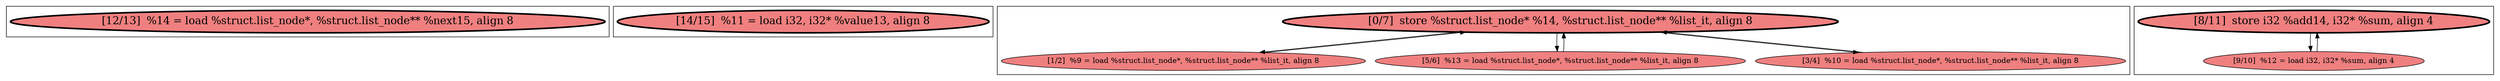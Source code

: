 
digraph G {





subgraph cluster3 {


node140 [penwidth=3.0,fontsize=20,fillcolor=lightcoral,label="[12/13]  %14 = load %struct.list_node*, %struct.list_node** %next15, align 8",shape=ellipse,style=filled ]



}

subgraph cluster2 {


node139 [penwidth=3.0,fontsize=20,fillcolor=lightcoral,label="[14/15]  %11 = load i32, i32* %value13, align 8",shape=ellipse,style=filled ]



}

subgraph cluster0 {


node135 [penwidth=3.0,fontsize=20,fillcolor=lightcoral,label="[0/7]  store %struct.list_node* %14, %struct.list_node** %list_it, align 8",shape=ellipse,style=filled ]
node136 [fillcolor=lightcoral,label="[1/2]  %9 = load %struct.list_node*, %struct.list_node** %list_it, align 8",shape=ellipse,style=filled ]
node133 [fillcolor=lightcoral,label="[5/6]  %13 = load %struct.list_node*, %struct.list_node** %list_it, align 8",shape=ellipse,style=filled ]
node134 [fillcolor=lightcoral,label="[3/4]  %10 = load %struct.list_node*, %struct.list_node** %list_it, align 8",shape=ellipse,style=filled ]

node134->node135 [ ]
node135->node134 [ ]
node133->node135 [ ]
node136->node135 [ ]
node135->node133 [ ]
node135->node136 [ ]


}

subgraph cluster1 {


node138 [penwidth=3.0,fontsize=20,fillcolor=lightcoral,label="[8/11]  store i32 %add14, i32* %sum, align 4",shape=ellipse,style=filled ]
node137 [fillcolor=lightcoral,label="[9/10]  %12 = load i32, i32* %sum, align 4",shape=ellipse,style=filled ]

node137->node138 [ ]
node138->node137 [ ]


}

}
